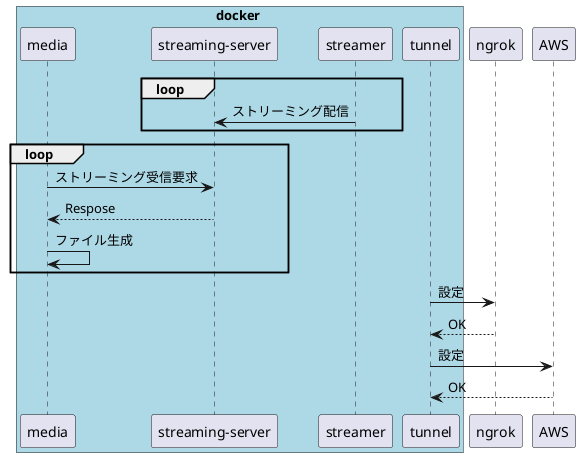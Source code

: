 @startuml Startup
box docker #LightBlue
participant media
participant "streaming-server"
participant streamer
participant tunnel
end box

loop
	streamer -> "streaming-server": ストリーミング配信
end

loop
	media -> "streaming-server" : ストリーミング受信要求
	"streaming-server" --> media : Respose
	media -> media : ファイル生成
end

tunnel -> ngrok : 設定
ngrok --> tunnel : OK

tunnel -> AWS : 設定
AWS --> tunnel : OK
@enduml
